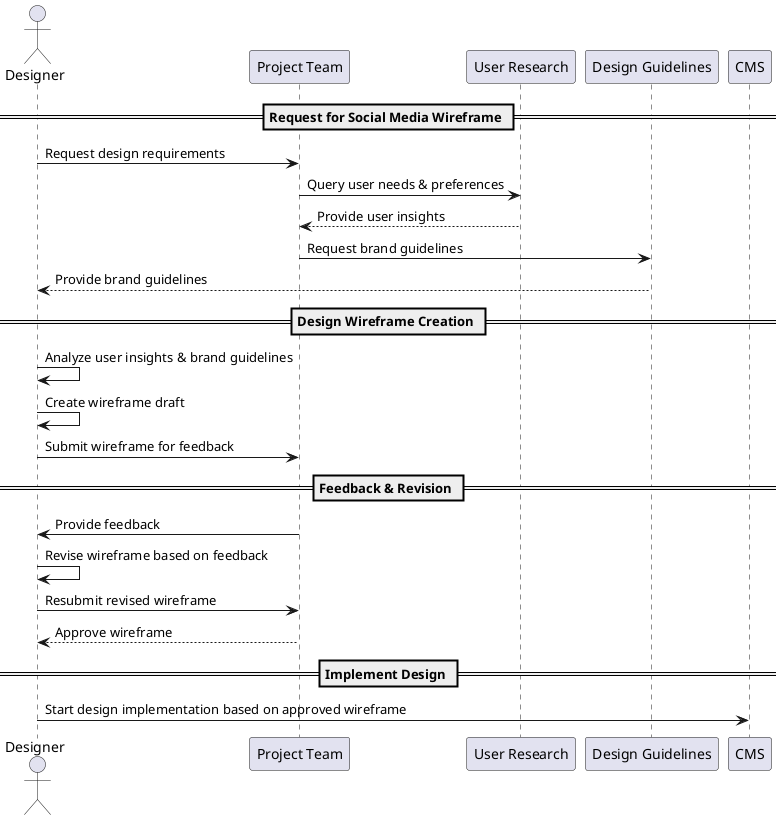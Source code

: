 @startuml
actor Designer as D
participant "Project Team" as PT
participant "User Research" as UR
participant "Design Guidelines" as DG
participant "CMS" as CMS

== Request for Social Media Wireframe ==
D -> PT: Request design requirements
PT -> UR: Query user needs & preferences
UR --> PT: Provide user insights
PT -> DG: Request brand guidelines
DG --> D: Provide brand guidelines

== Design Wireframe Creation ==
D -> D: Analyze user insights & brand guidelines
D -> D: Create wireframe draft
D -> PT: Submit wireframe for feedback

== Feedback & Revision ==
PT -> D: Provide feedback
D -> D: Revise wireframe based on feedback
D -> PT: Resubmit revised wireframe
PT --> D: Approve wireframe

== Implement Design ==
D -> CMS: Start design implementation based on approved wireframe

@enduml
